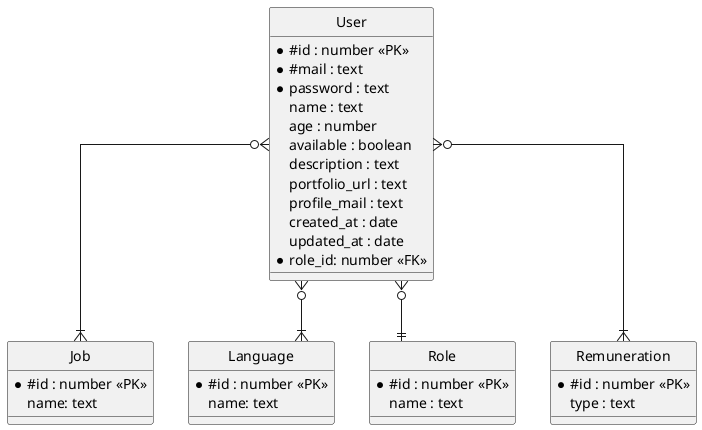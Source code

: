 @startuml
' hide the spot
' hide circle

' avoid problems with angled crows feet
skinparam linetype ortho

hide circle

entity "User" {
  *#id : number <<PK>>
  *#mail : text
  *password : text
  name : text
  age : number
  available : boolean
  description : text
  portfolio_url : text
  profile_mail : text
  created_at : date
  updated_at : date
  *role_id: number <<FK>>
}

entity "Job" {
  *#id : number <<PK>>
  name: text
}

entity "Language" {
  *#id : number <<PK>>
  name: text
}

entity "Role" {
  *#id : number <<PK>>
  name : text
}

entity "Remuneration" {
  *#id : number <<PK>>
  type : text
}

User }o--|{ Job
User }o--|{ Language
User }o--|{ Remuneration
User }o--|| Role
@enduml